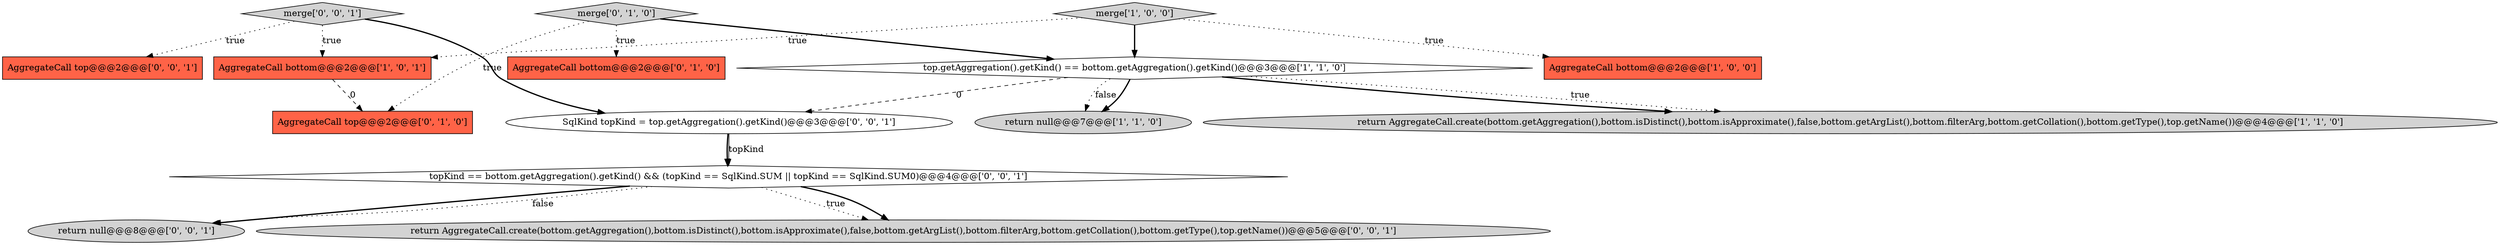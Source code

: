 digraph {
10 [style = filled, label = "merge['0', '0', '1']", fillcolor = lightgray, shape = diamond image = "AAA0AAABBB3BBB"];
3 [style = filled, label = "top.getAggregation().getKind() == bottom.getAggregation().getKind()@@@3@@@['1', '1', '0']", fillcolor = white, shape = diamond image = "AAA0AAABBB1BBB"];
2 [style = filled, label = "return AggregateCall.create(bottom.getAggregation(),bottom.isDistinct(),bottom.isApproximate(),false,bottom.getArgList(),bottom.filterArg,bottom.getCollation(),bottom.getType(),top.getName())@@@4@@@['1', '1', '0']", fillcolor = lightgray, shape = ellipse image = "AAA0AAABBB1BBB"];
7 [style = filled, label = "merge['0', '1', '0']", fillcolor = lightgray, shape = diamond image = "AAA0AAABBB2BBB"];
13 [style = filled, label = "return null@@@8@@@['0', '0', '1']", fillcolor = lightgray, shape = ellipse image = "AAA0AAABBB3BBB"];
9 [style = filled, label = "SqlKind topKind = top.getAggregation().getKind()@@@3@@@['0', '0', '1']", fillcolor = white, shape = ellipse image = "AAA0AAABBB3BBB"];
11 [style = filled, label = "topKind == bottom.getAggregation().getKind() && (topKind == SqlKind.SUM || topKind == SqlKind.SUM0)@@@4@@@['0', '0', '1']", fillcolor = white, shape = diamond image = "AAA0AAABBB3BBB"];
12 [style = filled, label = "return AggregateCall.create(bottom.getAggregation(),bottom.isDistinct(),bottom.isApproximate(),false,bottom.getArgList(),bottom.filterArg,bottom.getCollation(),bottom.getType(),top.getName())@@@5@@@['0', '0', '1']", fillcolor = lightgray, shape = ellipse image = "AAA0AAABBB3BBB"];
14 [style = filled, label = "AggregateCall top@@@2@@@['0', '0', '1']", fillcolor = tomato, shape = box image = "AAA0AAABBB3BBB"];
5 [style = filled, label = "merge['1', '0', '0']", fillcolor = lightgray, shape = diamond image = "AAA0AAABBB1BBB"];
0 [style = filled, label = "return null@@@7@@@['1', '1', '0']", fillcolor = lightgray, shape = ellipse image = "AAA0AAABBB1BBB"];
1 [style = filled, label = "AggregateCall bottom@@@2@@@['1', '0', '0']", fillcolor = tomato, shape = box image = "AAA0AAABBB1BBB"];
4 [style = filled, label = "AggregateCall bottom@@@2@@@['1', '0', '1']", fillcolor = tomato, shape = box image = "AAA0AAABBB1BBB"];
6 [style = filled, label = "AggregateCall bottom@@@2@@@['0', '1', '0']", fillcolor = tomato, shape = box image = "AAA0AAABBB2BBB"];
8 [style = filled, label = "AggregateCall top@@@2@@@['0', '1', '0']", fillcolor = tomato, shape = box image = "AAA1AAABBB2BBB"];
5->3 [style = bold, label=""];
7->6 [style = dotted, label="true"];
9->11 [style = bold, label=""];
5->1 [style = dotted, label="true"];
11->12 [style = dotted, label="true"];
11->12 [style = bold, label=""];
3->0 [style = dotted, label="false"];
7->3 [style = bold, label=""];
3->0 [style = bold, label=""];
5->4 [style = dotted, label="true"];
10->14 [style = dotted, label="true"];
3->2 [style = bold, label=""];
3->9 [style = dashed, label="0"];
11->13 [style = bold, label=""];
9->11 [style = solid, label="topKind"];
4->8 [style = dashed, label="0"];
10->9 [style = bold, label=""];
10->4 [style = dotted, label="true"];
7->8 [style = dotted, label="true"];
3->2 [style = dotted, label="true"];
11->13 [style = dotted, label="false"];
}
